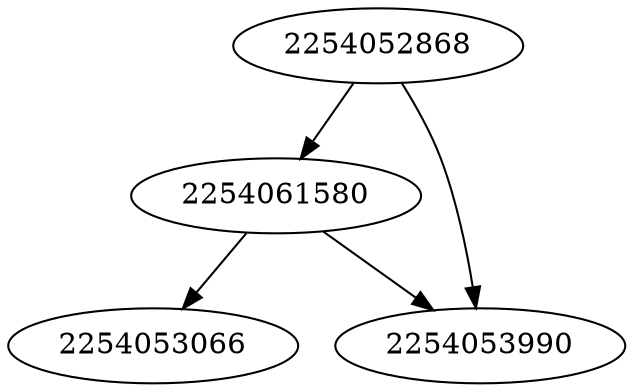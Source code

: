 strict digraph  {
2254053066;
2254052868;
2254061580;
2254053990;
2254052868 -> 2254061580;
2254052868 -> 2254053990;
2254061580 -> 2254053990;
2254061580 -> 2254053066;
}
